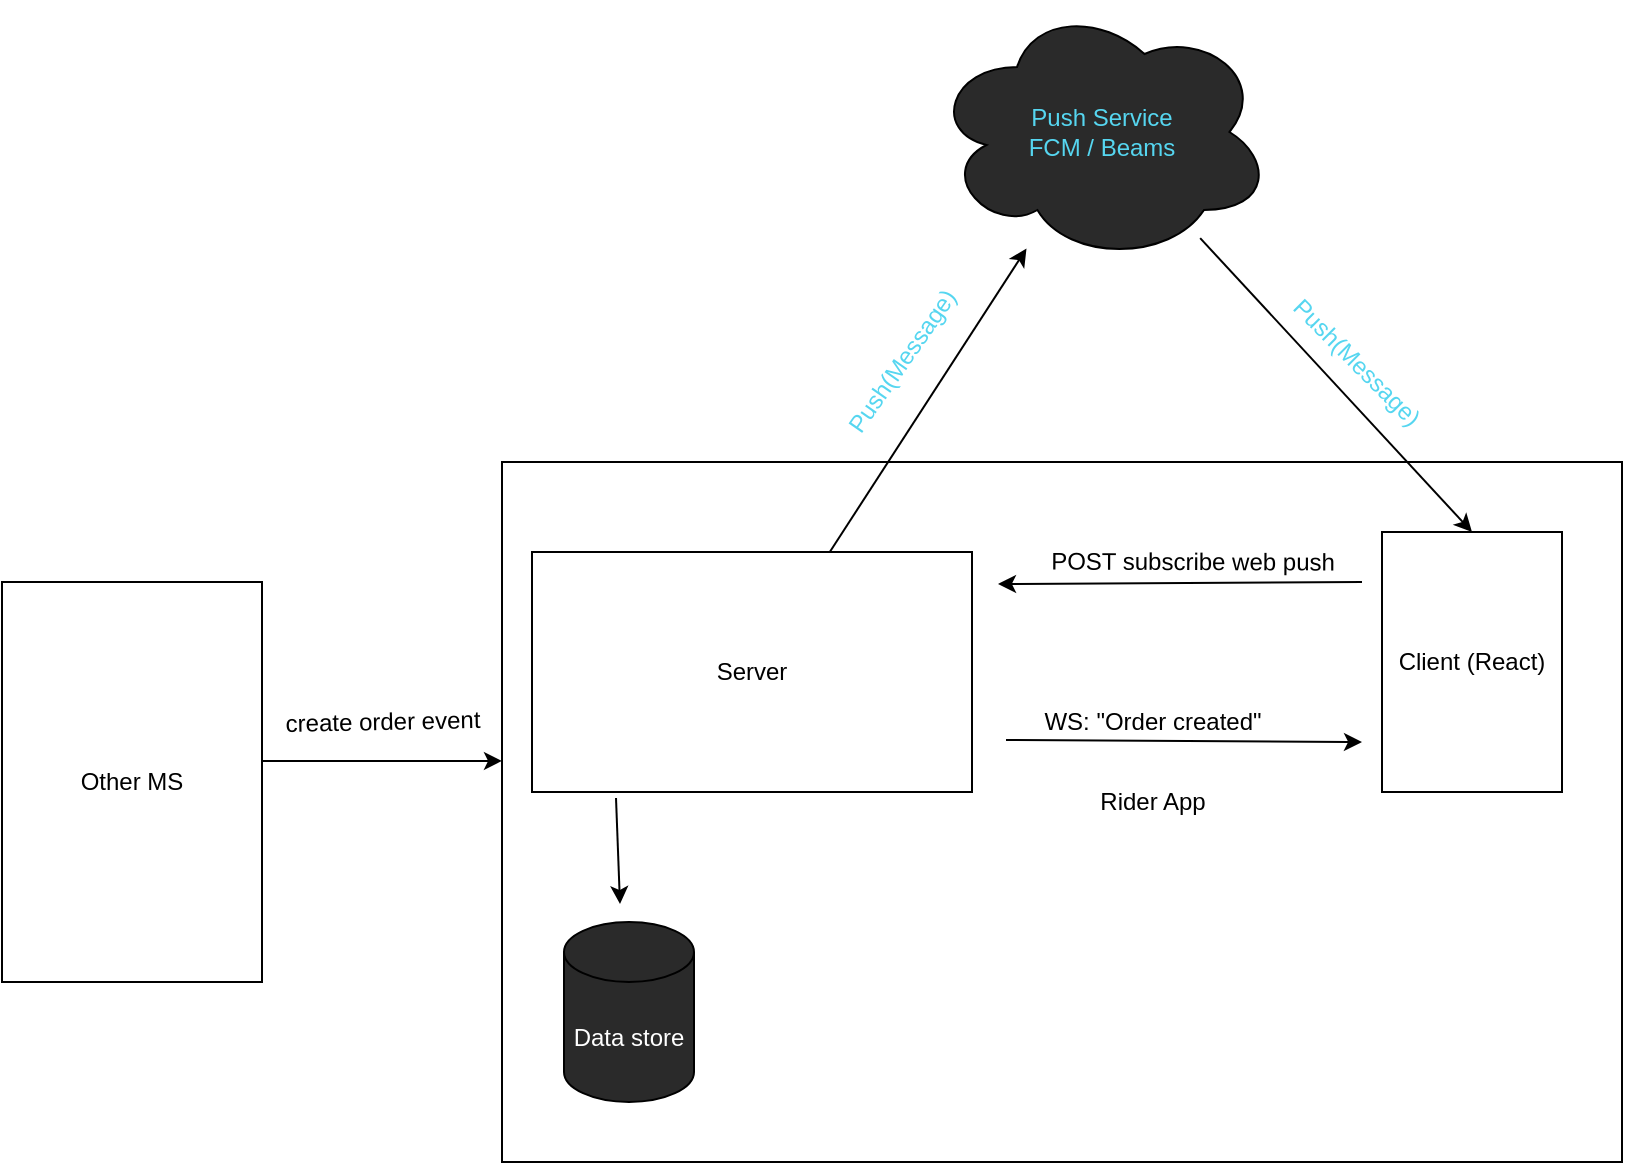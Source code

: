 <mxfile>
    <diagram id="L8XNm-BfiExsIYVEu2Mu" name="Page-1">
        <mxGraphModel dx="1198" dy="595" grid="1" gridSize="10" guides="1" tooltips="1" connect="1" arrows="1" fold="1" page="1" pageScale="1" pageWidth="827" pageHeight="1169" math="0" shadow="0">
            <root>
                <mxCell id="0"/>
                <mxCell id="1" parent="0"/>
                <mxCell id="23" value="" style="rounded=0;whiteSpace=wrap;html=1;fillColor=none;" vertex="1" parent="1">
                    <mxGeometry x="259" y="350" width="560" height="350" as="geometry"/>
                </mxCell>
                <mxCell id="2" value="Other MS" style="rounded=0;whiteSpace=wrap;html=1;" vertex="1" parent="1">
                    <mxGeometry x="9" y="410" width="130" height="200" as="geometry"/>
                </mxCell>
                <mxCell id="4" value="Client (React)" style="rounded=0;whiteSpace=wrap;html=1;" vertex="1" parent="1">
                    <mxGeometry x="699" y="385" width="90" height="130" as="geometry"/>
                </mxCell>
                <mxCell id="5" value="Server" style="rounded=0;whiteSpace=wrap;html=1;" vertex="1" parent="1">
                    <mxGeometry x="274" y="395" width="220" height="120" as="geometry"/>
                </mxCell>
                <mxCell id="10" value="POST subscribe web push" style="text;html=1;align=center;verticalAlign=middle;resizable=0;points=[];autosize=1;strokeColor=none;fillColor=none;rotation=0.2;" vertex="1" parent="1">
                    <mxGeometry x="524" y="390" width="160" height="20" as="geometry"/>
                </mxCell>
                <mxCell id="11" value="" style="endArrow=classic;html=1;" edge="1" parent="1">
                    <mxGeometry width="50" height="50" relative="1" as="geometry">
                        <mxPoint x="689" y="410" as="sourcePoint"/>
                        <mxPoint x="507" y="411" as="targetPoint"/>
                    </mxGeometry>
                </mxCell>
                <mxCell id="12" value="" style="endArrow=classic;html=1;" edge="1" parent="1">
                    <mxGeometry width="50" height="50" relative="1" as="geometry">
                        <mxPoint x="139" y="499.47" as="sourcePoint"/>
                        <mxPoint x="259" y="499.47" as="targetPoint"/>
                    </mxGeometry>
                </mxCell>
                <mxCell id="13" value="create order event" style="text;html=1;align=center;verticalAlign=middle;resizable=0;points=[];autosize=1;strokeColor=none;fillColor=none;rotation=-1.2;" vertex="1" parent="1">
                    <mxGeometry x="144" y="470" width="110" height="20" as="geometry"/>
                </mxCell>
                <mxCell id="18" value="" style="endArrow=classic;html=1;" edge="1" parent="1">
                    <mxGeometry width="50" height="50" relative="1" as="geometry">
                        <mxPoint x="511" y="489" as="sourcePoint"/>
                        <mxPoint x="689" y="490" as="targetPoint"/>
                    </mxGeometry>
                </mxCell>
                <mxCell id="19" value="WS: &quot;Order created&quot;" style="text;html=1;align=center;verticalAlign=middle;resizable=0;points=[];autosize=1;strokeColor=none;fillColor=none;rotation=0;" vertex="1" parent="1">
                    <mxGeometry x="524" y="470" width="120" height="20" as="geometry"/>
                </mxCell>
                <mxCell id="22" value="Rider App" style="text;html=1;align=center;verticalAlign=middle;resizable=0;points=[];autosize=1;strokeColor=none;fillColor=none;" vertex="1" parent="1">
                    <mxGeometry x="549" y="510" width="70" height="20" as="geometry"/>
                </mxCell>
                <mxCell id="JxH1926jNlL07Qe0r3l6-24" value="Push Service&lt;br&gt;FCM / Beams" style="ellipse;shape=cloud;whiteSpace=wrap;html=1;comic=0;sketch=0;fontColor=#56D6F0;fillColor=#2A2A2A;" vertex="1" parent="1">
                    <mxGeometry x="474" y="120" width="170" height="130" as="geometry"/>
                </mxCell>
                <mxCell id="JxH1926jNlL07Qe0r3l6-25" value="" style="endArrow=classic;html=1;fontColor=#56D6F0;" edge="1" parent="1" source="5" target="JxH1926jNlL07Qe0r3l6-24">
                    <mxGeometry width="50" height="50" relative="1" as="geometry">
                        <mxPoint x="329" y="610" as="sourcePoint"/>
                        <mxPoint x="369" y="650" as="targetPoint"/>
                    </mxGeometry>
                </mxCell>
                <mxCell id="JxH1926jNlL07Qe0r3l6-26" value="" style="endArrow=classic;html=1;fontColor=#56D6F0;entryX=0.5;entryY=0;entryDx=0;entryDy=0;" edge="1" parent="1" source="JxH1926jNlL07Qe0r3l6-24" target="4">
                    <mxGeometry width="50" height="50" relative="1" as="geometry">
                        <mxPoint x="689" y="710" as="sourcePoint"/>
                        <mxPoint x="739" y="660" as="targetPoint"/>
                    </mxGeometry>
                </mxCell>
                <mxCell id="QYp4m6lH0nnDEPx6Vk2M-23" value="Push(Message)" style="text;html=1;align=center;verticalAlign=middle;resizable=0;points=[];autosize=1;strokeColor=none;fillColor=none;fontColor=#56D6F0;rotation=-55;" vertex="1" parent="1">
                    <mxGeometry x="409" y="290" width="100" height="20" as="geometry"/>
                </mxCell>
                <mxCell id="QYp4m6lH0nnDEPx6Vk2M-24" value="Push(Message)" style="text;html=1;align=center;verticalAlign=middle;resizable=0;points=[];autosize=1;strokeColor=none;fillColor=none;fontColor=#56D6F0;rotation=45;" vertex="1" parent="1">
                    <mxGeometry x="636" y="290" width="100" height="20" as="geometry"/>
                </mxCell>
                <mxCell id="uAwWm9W7BWXjVAS-8uhs-23" value="&lt;font color=&quot;#ffffff&quot;&gt;Data store&lt;/font&gt;" style="shape=cylinder3;whiteSpace=wrap;html=1;boundedLbl=1;backgroundOutline=1;size=15;comic=0;sketch=0;fontColor=#56D6F0;fillColor=#2A2A2A;" vertex="1" parent="1">
                    <mxGeometry x="290" y="580" width="65" height="90" as="geometry"/>
                </mxCell>
                <mxCell id="uAwWm9W7BWXjVAS-8uhs-24" value="" style="endArrow=classic;html=1;fontColor=#FFFFFF;" edge="1" parent="1">
                    <mxGeometry width="50" height="50" relative="1" as="geometry">
                        <mxPoint x="316" y="518" as="sourcePoint"/>
                        <mxPoint x="318" y="571" as="targetPoint"/>
                    </mxGeometry>
                </mxCell>
            </root>
        </mxGraphModel>
    </diagram>
    <diagram id="HsNwq5Xkyc5sv26cHzsz" name="Page-2">
        <mxGraphModel dx="955" dy="565" grid="1" gridSize="10" guides="1" tooltips="1" connect="1" arrows="1" fold="1" page="1" pageScale="1" pageWidth="827" pageHeight="1169" math="0" shadow="0">
            <root>
                <mxCell id="TAVlqmFzFxkBrPcldwMT-0"/>
                <mxCell id="TAVlqmFzFxkBrPcldwMT-1" parent="TAVlqmFzFxkBrPcldwMT-0"/>
                <mxCell id="YMwnUw8Ebm8EFLQ6ifyX-0" value="" style="shape=image;verticalLabelPosition=bottom;labelBackgroundColor=#ffffff;verticalAlign=top;aspect=fixed;imageAspect=0;image=https://web-dev.imgix.net/image/C47gYyWYVMMhDmtYSLOWazuyePF2/jjHOGQvZttcOEij3c6UR.svg;imageBackground=#FAFAFA;sketch=0;comic=0;" vertex="1" parent="TAVlqmFzFxkBrPcldwMT-1">
                    <mxGeometry x="80" y="110" width="520" height="143" as="geometry"/>
                </mxCell>
            </root>
        </mxGraphModel>
    </diagram>
</mxfile>